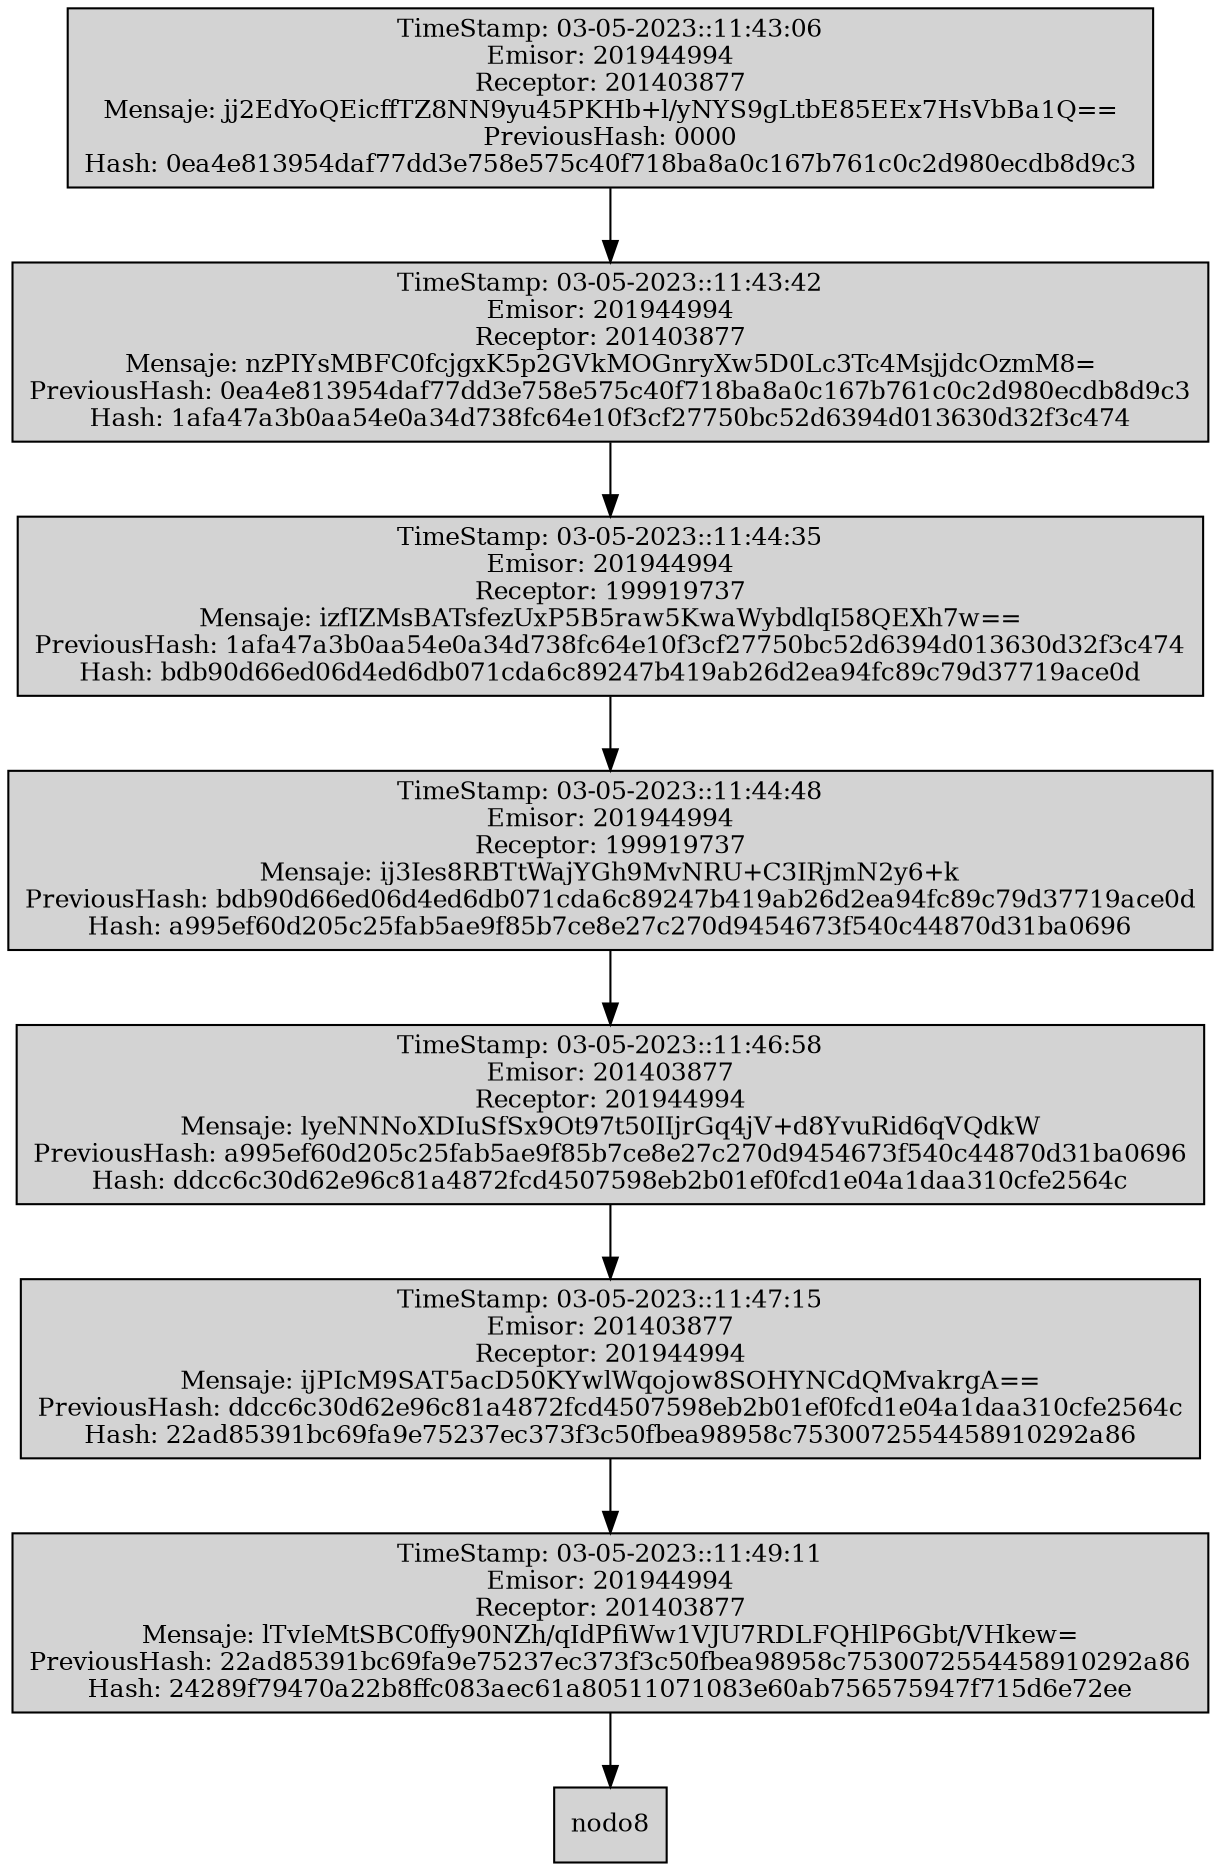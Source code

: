 digraph ListaEnlazad {node [shape=rectangle, style=filled, fontsize=12];edge [ fontsize=10];
nodo1[label ="TimeStamp: 03-05-2023::11:43:06\nEmisor: 201944994\nReceptor: 201403877\nMensaje: jj2EdYoQEicffTZ8NN9yu45PKHb+l/yNYS9gLtbE85EEx7HsVbBa1Q==\nPreviousHash: 0000\nHash: 0ea4e813954daf77dd3e758e575c40f718ba8a0c167b761c0c2d980ecdb8d9c3"];
nodo2[label ="TimeStamp: 03-05-2023::11:43:42\nEmisor: 201944994\nReceptor: 201403877\nMensaje: nzPIYsMBFC0fcjgxK5p2GVkMOGnryXw5D0Lc3Tc4MsjjdcOzmM8=\nPreviousHash: 0ea4e813954daf77dd3e758e575c40f718ba8a0c167b761c0c2d980ecdb8d9c3\nHash: 1afa47a3b0aa54e0a34d738fc64e10f3cf27750bc52d6394d013630d32f3c474"];
nodo3[label ="TimeStamp: 03-05-2023::11:44:35\nEmisor: 201944994\nReceptor: 199919737\nMensaje: izfIZMsBATsfezUxP5B5raw5KwaWybdlqI58QEXh7w==\nPreviousHash: 1afa47a3b0aa54e0a34d738fc64e10f3cf27750bc52d6394d013630d32f3c474\nHash: bdb90d66ed06d4ed6db071cda6c89247b419ab26d2ea94fc89c79d37719ace0d"];
nodo4[label ="TimeStamp: 03-05-2023::11:44:48\nEmisor: 201944994\nReceptor: 199919737\nMensaje: ij3Ies8RBTtWajYGh9MvNRU+C3IRjmN2y6+k\nPreviousHash: bdb90d66ed06d4ed6db071cda6c89247b419ab26d2ea94fc89c79d37719ace0d\nHash: a995ef60d205c25fab5ae9f85b7ce8e27c270d9454673f540c44870d31ba0696"];
nodo5[label ="TimeStamp: 03-05-2023::11:46:58\nEmisor: 201403877\nReceptor: 201944994\nMensaje: lyeNNNoXDIuSfSx9Ot97t50IIjrGq4jV+d8YvuRid6qVQdkW\nPreviousHash: a995ef60d205c25fab5ae9f85b7ce8e27c270d9454673f540c44870d31ba0696\nHash: ddcc6c30d62e96c81a4872fcd4507598eb2b01ef0fcd1e04a1daa310cfe2564c"];
nodo6[label ="TimeStamp: 03-05-2023::11:47:15\nEmisor: 201403877\nReceptor: 201944994\nMensaje: ijPIcM9SAT5acD50KYwlWqojow8SOHYNCdQMvakrgA==\nPreviousHash: ddcc6c30d62e96c81a4872fcd4507598eb2b01ef0fcd1e04a1daa310cfe2564c\nHash: 22ad85391bc69fa9e75237ec373f3c50fbea98958c7530072554458910292a86"];
nodo7[label ="TimeStamp: 03-05-2023::11:49:11\nEmisor: 201944994\nReceptor: 201403877\nMensaje: lTvIeMtSBC0ffy90NZh/qIdPfiWw1VJU7RDLFQHlP6Gbt/VHkew=\nPreviousHash: 22ad85391bc69fa9e75237ec373f3c50fbea98958c7530072554458910292a86\nHash: 24289f79470a22b8ffc083aec61a80511071083e60ab756575947f715d6e72ee"];
nodo1->nodo2
nodo2->nodo3
nodo3->nodo4
nodo4->nodo5
nodo5->nodo6
nodo6->nodo7
nodo7->nodo8
}